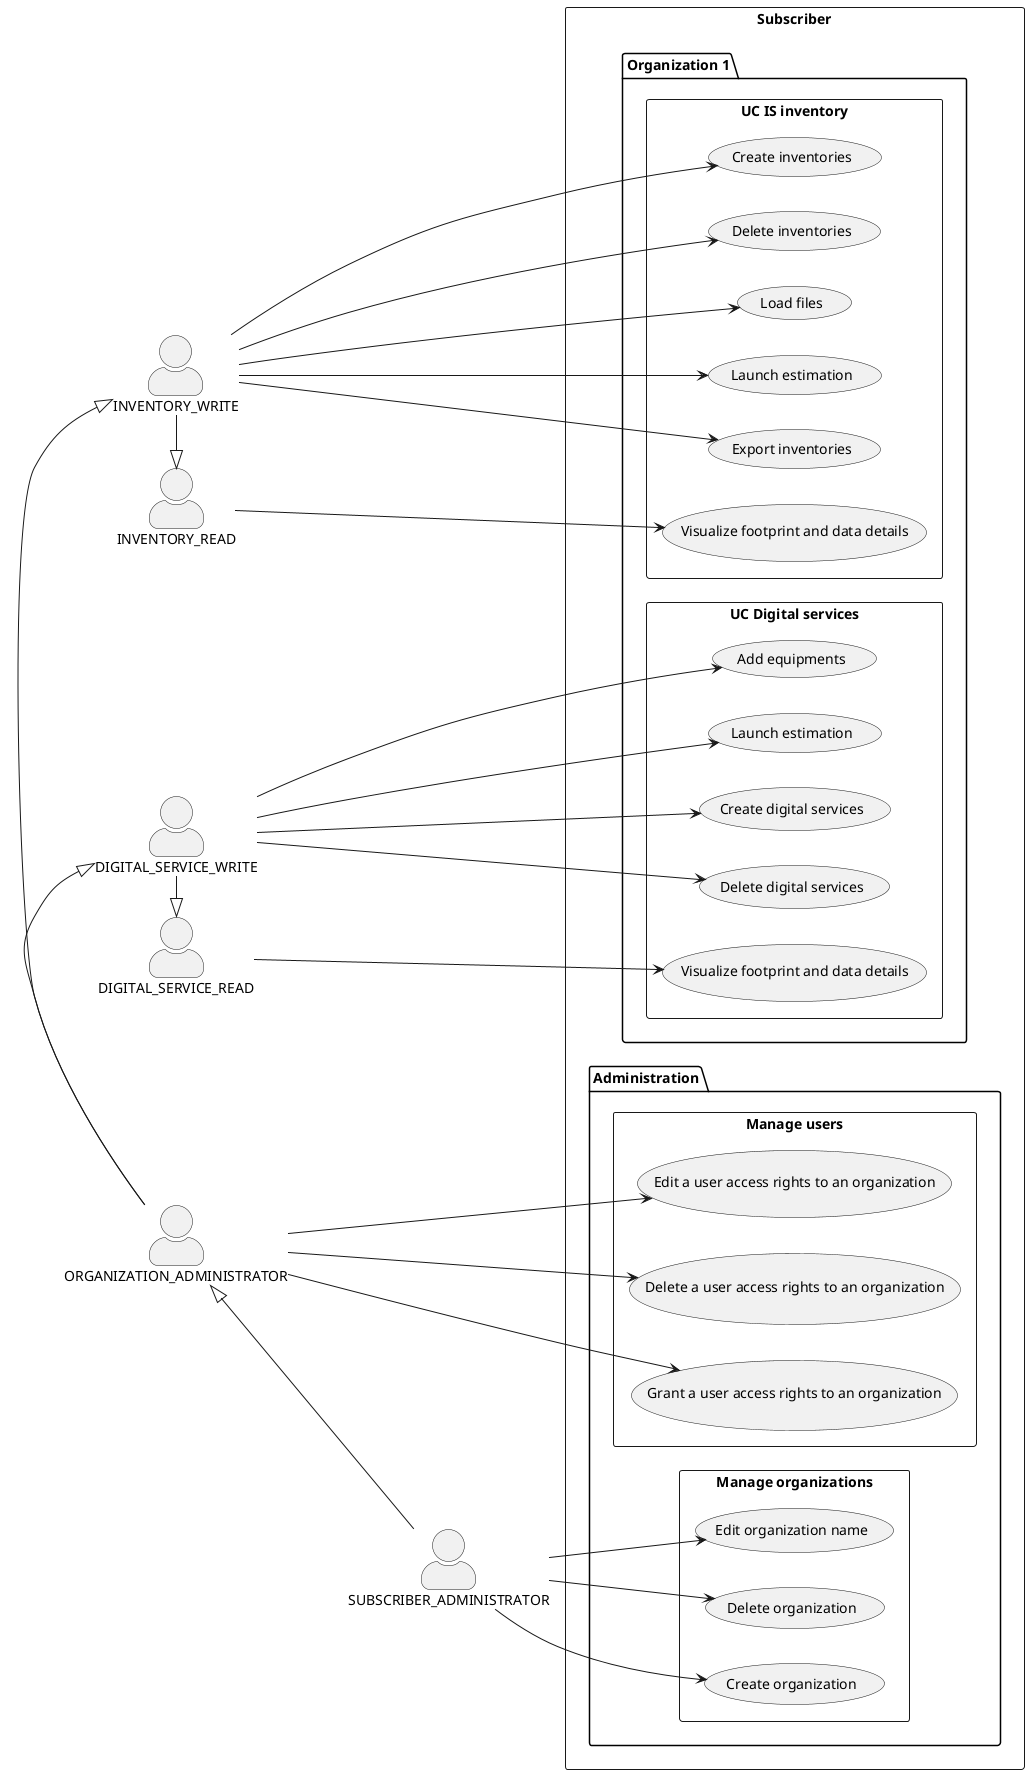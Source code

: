 @startuml Rights and permissions
left to right direction
skinparam actorstyle awesome
"INVENTORY_WRITE" as SDR
"DIGITAL_SERVICE_WRITE" as PM
"INVENTORY_READ" as is_user
"DIGITAL_SERVICE_READ" as ds_user
"ORGANIZATION_ADMINISTRATOR" as admin_orga
"SUBSCRIBER_ADMINISTRATOR" as admin_sub

rectangle Subscriber {
    package "Organization 1" {
        rectangle "UC IS inventory" {
            usecase is_manager_create as "Create inventories"
            usecase is_manager_delete as "Delete inventories"
            usecase is_manager_load as "Load files"
            usecase is_manager_estimate as "Launch estimation"
            "Visualize footprint and data details" as (is_viewer_visualize)
            usecase is_manager_export as "Export inventories"
        }
        rectangle  "UC Digital services" {
            usecase ds_manager_create as "Create digital services"
            usecase ds_manager_delete as "Delete digital services"
            usecase ds_manager_load as "Add equipments"
            usecase ds_manager_estimate as "Launch estimation"
            "Visualize footprint and data details" as (ds_viewer_visualize)
        }
    }

    package "Administration" {
        rectangle "Manage users" {
            usecase ad_add_user as "Grant a user access rights to an organization"
            usecase ad_edit_user as "Edit a user access rights to an organization"
            usecase ad_delete_user as "Delete a user access rights to an organization"
        }
        rectangle "Manage organizations" {
            usecase ad_add_organization as "Create organization"
            usecase ad_edit_organization as "Edit organization name"
            usecase ad_delete_organization as "Delete organization"
        }
    }
}

SDR --> is_manager_create
SDR --> is_manager_delete
SDR --> is_manager_load
SDR --> is_manager_estimate
SDR -|> is_user
SDR --> is_manager_export
is_user ---> is_viewer_visualize


PM --> ds_manager_create
PM --> ds_manager_delete
PM --> ds_manager_load
PM --> ds_manager_estimate
PM -|> ds_user
ds_user ---> ds_viewer_visualize

admin_orga ---> ad_add_user
admin_orga ---> ad_edit_user
admin_orga ---> ad_delete_user
PM <|- admin_orga
SDR <|- admin_orga

admin_sub --> ad_add_organization
admin_sub --> ad_edit_organization
admin_sub --> ad_delete_organization
admin_orga <|- admin_sub

@enduml